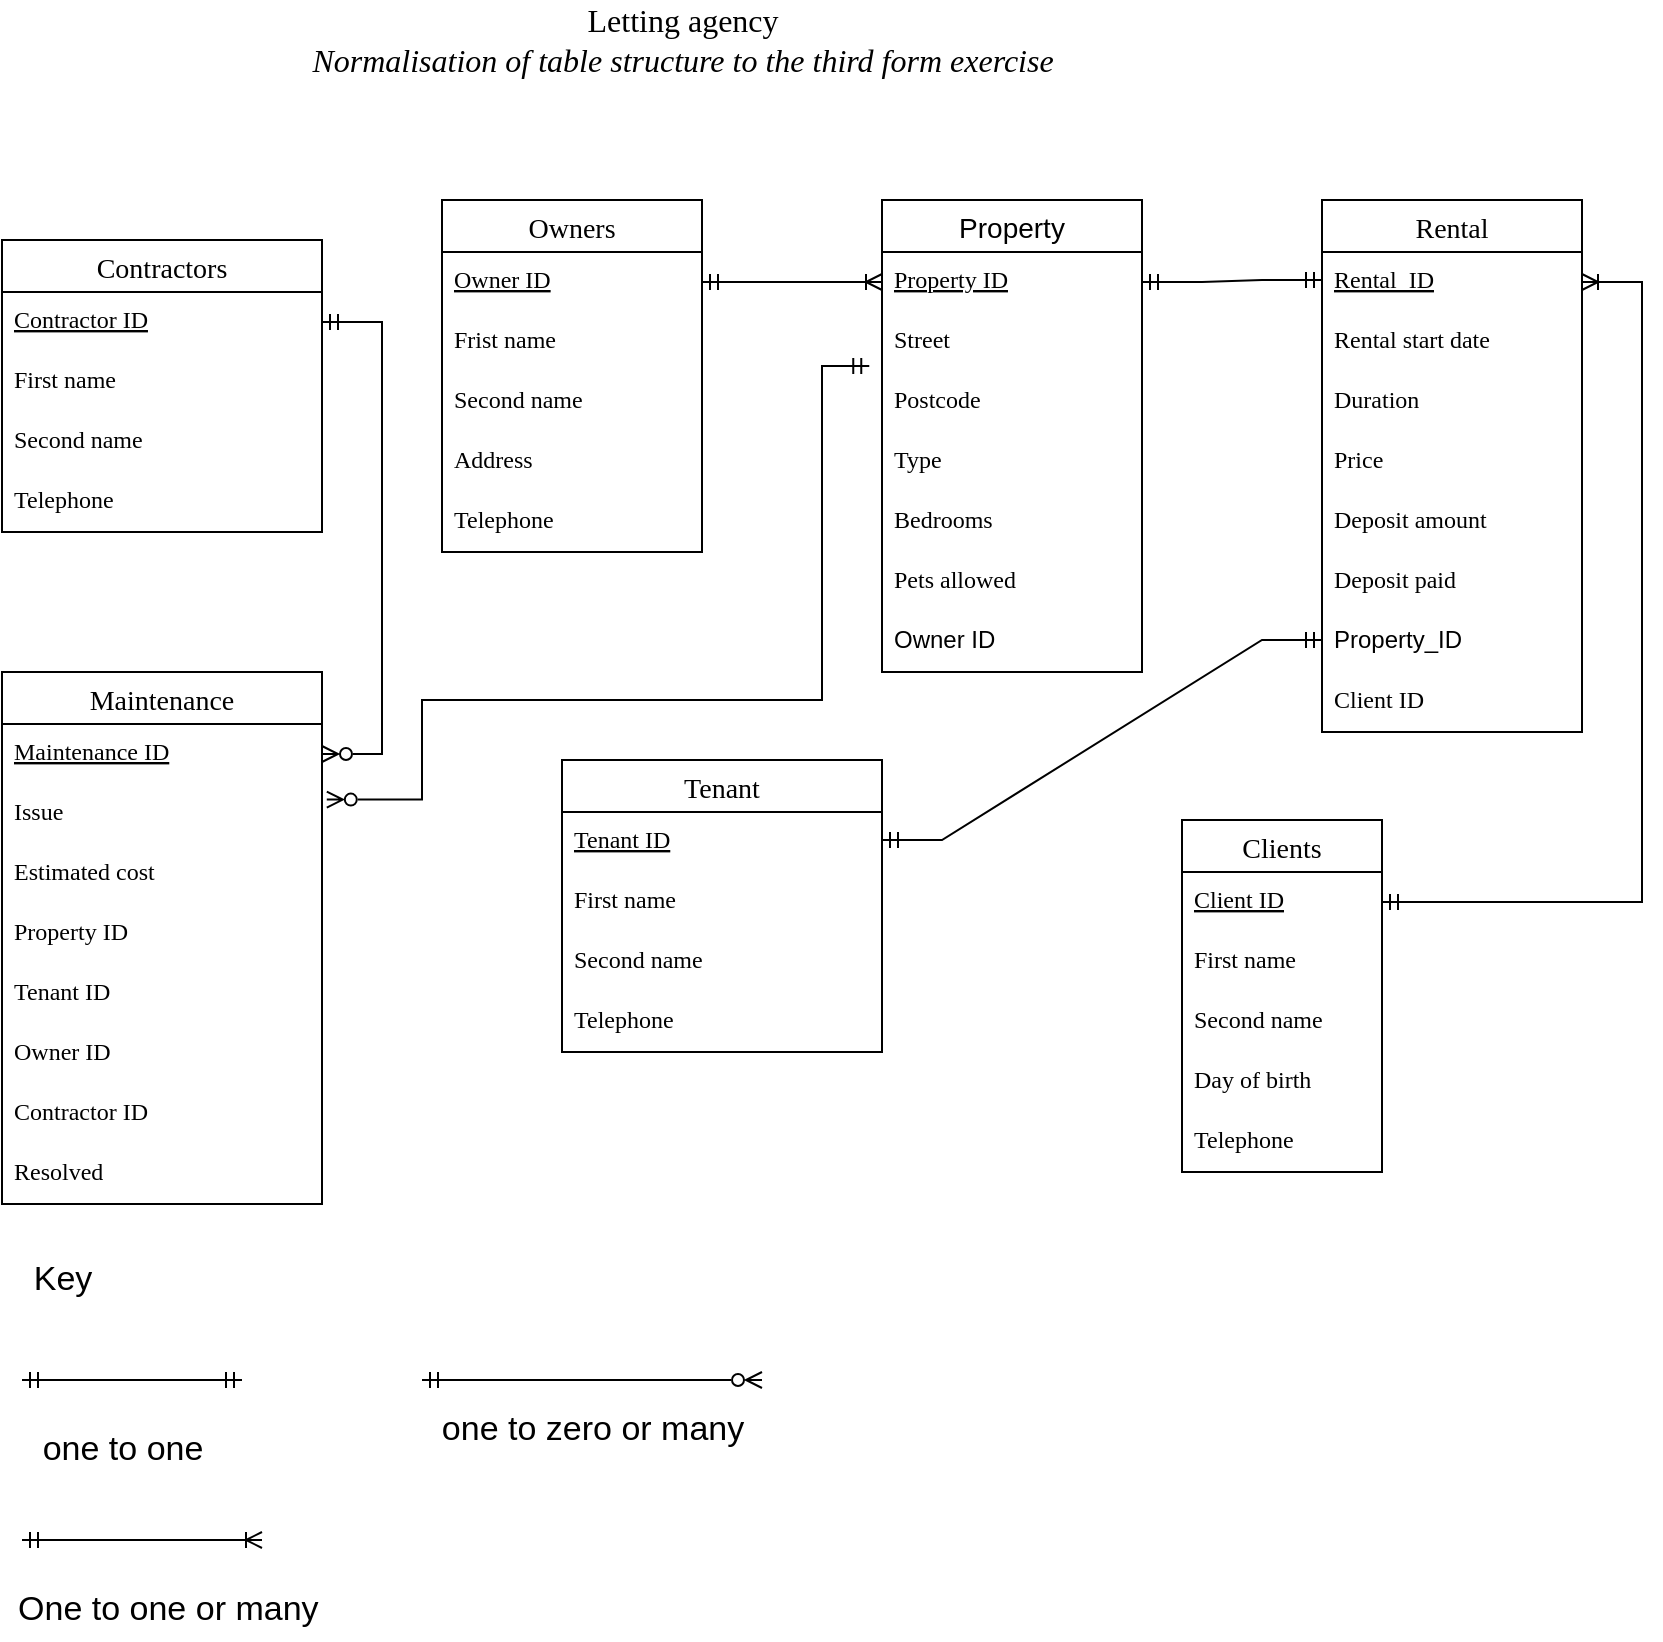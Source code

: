 <mxfile version="17.4.6" type="github">
  <diagram id="R2lEEEUBdFMjLlhIrx00" name="Page-1">
    <mxGraphModel dx="1038" dy="1671" grid="1" gridSize="10" guides="1" tooltips="1" connect="1" arrows="1" fold="1" page="1" pageScale="1" pageWidth="850" pageHeight="1100" math="0" shadow="0" extFonts="Permanent Marker^https://fonts.googleapis.com/css?family=Permanent+Marker">
      <root>
        <mxCell id="0" />
        <mxCell id="1" parent="0" />
        <mxCell id="IWv8I7C5dwKYRpesAwEO-52" value="Owners" style="swimlane;fontStyle=0;childLayout=stackLayout;horizontal=1;startSize=26;horizontalStack=0;resizeParent=1;resizeParentMax=0;resizeLast=0;collapsible=1;marginBottom=0;align=center;fontSize=14;fontFamily=Verdana;" parent="1" vertex="1">
          <mxGeometry x="230" y="80" width="130" height="176" as="geometry" />
        </mxCell>
        <mxCell id="IWv8I7C5dwKYRpesAwEO-80" value="Owner ID" style="text;strokeColor=none;fillColor=none;spacingLeft=4;spacingRight=4;overflow=hidden;rotatable=0;points=[[0,0.5],[1,0.5]];portConstraint=eastwest;fontSize=12;fontFamily=Verdana;align=left;fontStyle=4" parent="IWv8I7C5dwKYRpesAwEO-52" vertex="1">
          <mxGeometry y="26" width="130" height="30" as="geometry" />
        </mxCell>
        <mxCell id="IWv8I7C5dwKYRpesAwEO-53" value="Frist name" style="text;strokeColor=none;fillColor=none;spacingLeft=4;spacingRight=4;overflow=hidden;rotatable=0;points=[[0,0.5],[1,0.5]];portConstraint=eastwest;fontSize=12;fontFamily=Verdana;align=left;fontStyle=0" parent="IWv8I7C5dwKYRpesAwEO-52" vertex="1">
          <mxGeometry y="56" width="130" height="30" as="geometry" />
        </mxCell>
        <mxCell id="IWv8I7C5dwKYRpesAwEO-78" value="Second name" style="text;strokeColor=none;fillColor=none;spacingLeft=4;spacingRight=4;overflow=hidden;rotatable=0;points=[[0,0.5],[1,0.5]];portConstraint=eastwest;fontSize=12;fontFamily=Verdana;align=left;" parent="IWv8I7C5dwKYRpesAwEO-52" vertex="1">
          <mxGeometry y="86" width="130" height="30" as="geometry" />
        </mxCell>
        <mxCell id="IWv8I7C5dwKYRpesAwEO-54" value="Address" style="text;strokeColor=none;fillColor=none;spacingLeft=4;spacingRight=4;overflow=hidden;rotatable=0;points=[[0,0.5],[1,0.5]];portConstraint=eastwest;fontSize=12;fontFamily=Verdana;align=left;fontStyle=0" parent="IWv8I7C5dwKYRpesAwEO-52" vertex="1">
          <mxGeometry y="116" width="130" height="30" as="geometry" />
        </mxCell>
        <mxCell id="IWv8I7C5dwKYRpesAwEO-121" value="Telephone" style="text;strokeColor=none;fillColor=none;spacingLeft=4;spacingRight=4;overflow=hidden;rotatable=0;points=[[0,0.5],[1,0.5]];portConstraint=eastwest;fontSize=12;fontFamily=Verdana;" parent="IWv8I7C5dwKYRpesAwEO-52" vertex="1">
          <mxGeometry y="146" width="130" height="30" as="geometry" />
        </mxCell>
        <mxCell id="IWv8I7C5dwKYRpesAwEO-71" value="Property" style="swimlane;fontStyle=0;childLayout=stackLayout;horizontal=1;startSize=26;horizontalStack=0;resizeParent=1;resizeParentMax=0;resizeLast=0;collapsible=1;marginBottom=0;align=center;fontSize=14;fontFamily=Helvetica;" parent="1" vertex="1">
          <mxGeometry x="450" y="80" width="130" height="236" as="geometry" />
        </mxCell>
        <mxCell id="IWv8I7C5dwKYRpesAwEO-87" value="Property ID" style="text;strokeColor=none;fillColor=none;spacingLeft=4;spacingRight=4;overflow=hidden;rotatable=0;points=[[0,0.5],[1,0.5]];portConstraint=eastwest;fontSize=12;fontFamily=Verdana;fontStyle=4" parent="IWv8I7C5dwKYRpesAwEO-71" vertex="1">
          <mxGeometry y="26" width="130" height="30" as="geometry" />
        </mxCell>
        <mxCell id="IWv8I7C5dwKYRpesAwEO-72" value="Street" style="text;strokeColor=none;fillColor=none;spacingLeft=4;spacingRight=4;overflow=hidden;rotatable=0;points=[[0,0.5],[1,0.5]];portConstraint=eastwest;fontSize=12;fontFamily=Verdana;" parent="IWv8I7C5dwKYRpesAwEO-71" vertex="1">
          <mxGeometry y="56" width="130" height="30" as="geometry" />
        </mxCell>
        <mxCell id="IWv8I7C5dwKYRpesAwEO-107" value="Postcode" style="text;strokeColor=none;fillColor=none;spacingLeft=4;spacingRight=4;overflow=hidden;rotatable=0;points=[[0,0.5],[1,0.5]];portConstraint=eastwest;fontSize=12;fontFamily=Verdana;" parent="IWv8I7C5dwKYRpesAwEO-71" vertex="1">
          <mxGeometry y="86" width="130" height="30" as="geometry" />
        </mxCell>
        <mxCell id="IWv8I7C5dwKYRpesAwEO-73" value="Type" style="text;strokeColor=none;fillColor=none;spacingLeft=4;spacingRight=4;overflow=hidden;rotatable=0;points=[[0,0.5],[1,0.5]];portConstraint=eastwest;fontSize=12;fontFamily=Verdana;" parent="IWv8I7C5dwKYRpesAwEO-71" vertex="1">
          <mxGeometry y="116" width="130" height="30" as="geometry" />
        </mxCell>
        <mxCell id="IWv8I7C5dwKYRpesAwEO-74" value="Bedrooms" style="text;strokeColor=none;fillColor=none;spacingLeft=4;spacingRight=4;overflow=hidden;rotatable=0;points=[[0,0.5],[1,0.5]];portConstraint=eastwest;fontSize=12;fontFamily=Verdana;" parent="IWv8I7C5dwKYRpesAwEO-71" vertex="1">
          <mxGeometry y="146" width="130" height="30" as="geometry" />
        </mxCell>
        <mxCell id="IWv8I7C5dwKYRpesAwEO-124" value="Pets allowed" style="text;strokeColor=none;fillColor=none;spacingLeft=4;spacingRight=4;overflow=hidden;rotatable=0;points=[[0,0.5],[1,0.5]];portConstraint=eastwest;fontSize=12;fontFamily=Verdana;" parent="IWv8I7C5dwKYRpesAwEO-71" vertex="1">
          <mxGeometry y="176" width="130" height="30" as="geometry" />
        </mxCell>
        <mxCell id="IWv8I7C5dwKYRpesAwEO-81" value="Owner ID" style="text;strokeColor=none;fillColor=none;spacingLeft=4;spacingRight=4;overflow=hidden;rotatable=0;points=[[0,0.5],[1,0.5]];portConstraint=eastwest;fontSize=12;fontFamily=Helvetica;" parent="IWv8I7C5dwKYRpesAwEO-71" vertex="1">
          <mxGeometry y="206" width="130" height="30" as="geometry" />
        </mxCell>
        <mxCell id="IWv8I7C5dwKYRpesAwEO-83" value="Rental" style="swimlane;fontStyle=0;childLayout=stackLayout;horizontal=1;startSize=26;horizontalStack=0;resizeParent=1;resizeParentMax=0;resizeLast=0;collapsible=1;marginBottom=0;align=center;fontSize=14;fontFamily=Verdana;" parent="1" vertex="1">
          <mxGeometry x="670" y="80" width="130" height="266" as="geometry" />
        </mxCell>
        <mxCell id="IWv8I7C5dwKYRpesAwEO-98" value="Rental_ID" style="text;strokeColor=none;fillColor=none;spacingLeft=4;spacingRight=4;overflow=hidden;rotatable=0;points=[[0,0.5],[1,0.5]];portConstraint=eastwest;fontSize=12;fontFamily=Verdana;fontStyle=4" parent="IWv8I7C5dwKYRpesAwEO-83" vertex="1">
          <mxGeometry y="26" width="130" height="30" as="geometry" />
        </mxCell>
        <mxCell id="IWv8I7C5dwKYRpesAwEO-84" value="Rental start date" style="text;strokeColor=none;fillColor=none;spacingLeft=4;spacingRight=4;overflow=hidden;rotatable=0;points=[[0,0.5],[1,0.5]];portConstraint=eastwest;fontSize=12;fontFamily=Verdana;" parent="IWv8I7C5dwKYRpesAwEO-83" vertex="1">
          <mxGeometry y="56" width="130" height="30" as="geometry" />
        </mxCell>
        <mxCell id="IWv8I7C5dwKYRpesAwEO-85" value="Duration" style="text;strokeColor=none;fillColor=none;spacingLeft=4;spacingRight=4;overflow=hidden;rotatable=0;points=[[0,0.5],[1,0.5]];portConstraint=eastwest;fontSize=12;fontFamily=Verdana;" parent="IWv8I7C5dwKYRpesAwEO-83" vertex="1">
          <mxGeometry y="86" width="130" height="30" as="geometry" />
        </mxCell>
        <mxCell id="IWv8I7C5dwKYRpesAwEO-77" value="Price" style="text;strokeColor=none;fillColor=none;spacingLeft=4;spacingRight=4;overflow=hidden;rotatable=0;points=[[0,0.5],[1,0.5]];portConstraint=eastwest;fontSize=12;fontFamily=Verdana;" parent="IWv8I7C5dwKYRpesAwEO-83" vertex="1">
          <mxGeometry y="116" width="130" height="30" as="geometry" />
        </mxCell>
        <mxCell id="IWv8I7C5dwKYRpesAwEO-86" value="Deposit amount" style="text;strokeColor=none;fillColor=none;spacingLeft=4;spacingRight=4;overflow=hidden;rotatable=0;points=[[0,0.5],[1,0.5]];portConstraint=eastwest;fontSize=12;fontFamily=Verdana;" parent="IWv8I7C5dwKYRpesAwEO-83" vertex="1">
          <mxGeometry y="146" width="130" height="30" as="geometry" />
        </mxCell>
        <mxCell id="IWv8I7C5dwKYRpesAwEO-92" value="Deposit paid" style="text;strokeColor=none;fillColor=none;spacingLeft=4;spacingRight=4;overflow=hidden;rotatable=0;points=[[0,0.5],[1,0.5]];portConstraint=eastwest;fontSize=12;fontFamily=Verdana;" parent="IWv8I7C5dwKYRpesAwEO-83" vertex="1">
          <mxGeometry y="176" width="130" height="30" as="geometry" />
        </mxCell>
        <mxCell id="TSm-aED56H8IwhckzlyO-5" value="Property_ID" style="text;strokeColor=none;fillColor=none;spacingLeft=4;spacingRight=4;overflow=hidden;rotatable=0;points=[[0,0.5],[1,0.5]];portConstraint=eastwest;fontSize=12;dashed=1;" vertex="1" parent="IWv8I7C5dwKYRpesAwEO-83">
          <mxGeometry y="206" width="130" height="30" as="geometry" />
        </mxCell>
        <mxCell id="IWv8I7C5dwKYRpesAwEO-110" value="Client ID" style="text;strokeColor=none;fillColor=none;spacingLeft=4;spacingRight=4;overflow=hidden;rotatable=0;points=[[0,0.5],[1,0.5]];portConstraint=eastwest;fontSize=12;fontFamily=Verdana;fontStyle=0;dashed=1;strokeWidth=2;perimeterSpacing=5;verticalAlign=top;" parent="IWv8I7C5dwKYRpesAwEO-83" vertex="1">
          <mxGeometry y="236" width="130" height="30" as="geometry" />
        </mxCell>
        <mxCell id="IWv8I7C5dwKYRpesAwEO-100" value="Contractors" style="swimlane;fontStyle=0;childLayout=stackLayout;horizontal=1;startSize=26;horizontalStack=0;resizeParent=1;resizeParentMax=0;resizeLast=0;collapsible=1;marginBottom=0;align=center;fontSize=14;fontFamily=Verdana;" parent="1" vertex="1">
          <mxGeometry x="10" y="100" width="160" height="146" as="geometry" />
        </mxCell>
        <mxCell id="IWv8I7C5dwKYRpesAwEO-101" value="Contractor ID" style="text;strokeColor=none;fillColor=none;spacingLeft=4;spacingRight=4;overflow=hidden;rotatable=0;points=[[0,0.5],[1,0.5]];portConstraint=eastwest;fontSize=12;fontFamily=Verdana;fontStyle=4" parent="IWv8I7C5dwKYRpesAwEO-100" vertex="1">
          <mxGeometry y="26" width="160" height="30" as="geometry" />
        </mxCell>
        <mxCell id="IWv8I7C5dwKYRpesAwEO-102" value="First name" style="text;strokeColor=none;fillColor=none;spacingLeft=4;spacingRight=4;overflow=hidden;rotatable=0;points=[[0,0.5],[1,0.5]];portConstraint=eastwest;fontSize=12;fontFamily=Verdana;" parent="IWv8I7C5dwKYRpesAwEO-100" vertex="1">
          <mxGeometry y="56" width="160" height="30" as="geometry" />
        </mxCell>
        <mxCell id="IWv8I7C5dwKYRpesAwEO-103" value="Second name" style="text;strokeColor=none;fillColor=none;spacingLeft=4;spacingRight=4;overflow=hidden;rotatable=0;points=[[0,0.5],[1,0.5]];portConstraint=eastwest;fontSize=12;fontFamily=Verdana;" parent="IWv8I7C5dwKYRpesAwEO-100" vertex="1">
          <mxGeometry y="86" width="160" height="30" as="geometry" />
        </mxCell>
        <mxCell id="IWv8I7C5dwKYRpesAwEO-176" value="Telephone" style="text;strokeColor=none;fillColor=none;spacingLeft=4;spacingRight=4;overflow=hidden;rotatable=0;points=[[0,0.5],[1,0.5]];portConstraint=eastwest;fontSize=12;fontFamily=Verdana;" parent="IWv8I7C5dwKYRpesAwEO-100" vertex="1">
          <mxGeometry y="116" width="160" height="30" as="geometry" />
        </mxCell>
        <mxCell id="IWv8I7C5dwKYRpesAwEO-65" value="Clients" style="swimlane;fontStyle=0;childLayout=stackLayout;horizontal=1;startSize=26;horizontalStack=0;resizeParent=1;resizeParentMax=0;resizeLast=0;collapsible=1;marginBottom=0;align=center;fontSize=14;fontFamily=Verdana;" parent="1" vertex="1">
          <mxGeometry x="600" y="390" width="100" height="176" as="geometry" />
        </mxCell>
        <mxCell id="IWv8I7C5dwKYRpesAwEO-99" value="Client ID" style="text;strokeColor=none;fillColor=none;spacingLeft=4;spacingRight=4;overflow=hidden;rotatable=0;points=[[0,0.5],[1,0.5]];portConstraint=eastwest;fontSize=12;fontFamily=Verdana;align=left;fontStyle=4" parent="IWv8I7C5dwKYRpesAwEO-65" vertex="1">
          <mxGeometry y="26" width="100" height="30" as="geometry" />
        </mxCell>
        <mxCell id="IWv8I7C5dwKYRpesAwEO-66" value="First name" style="text;strokeColor=none;fillColor=none;spacingLeft=4;spacingRight=4;overflow=hidden;rotatable=0;points=[[0,0.5],[1,0.5]];portConstraint=eastwest;fontSize=12;fontFamily=Verdana;align=left;" parent="IWv8I7C5dwKYRpesAwEO-65" vertex="1">
          <mxGeometry y="56" width="100" height="30" as="geometry" />
        </mxCell>
        <mxCell id="IWv8I7C5dwKYRpesAwEO-79" value="Second name" style="text;strokeColor=none;fillColor=none;spacingLeft=4;spacingRight=4;overflow=hidden;rotatable=0;points=[[0,0.5],[1,0.5]];portConstraint=eastwest;fontSize=12;fontFamily=Verdana;align=left;" parent="IWv8I7C5dwKYRpesAwEO-65" vertex="1">
          <mxGeometry y="86" width="100" height="30" as="geometry" />
        </mxCell>
        <mxCell id="IWv8I7C5dwKYRpesAwEO-67" value="Day of birth" style="text;strokeColor=none;fillColor=none;spacingLeft=4;spacingRight=4;overflow=hidden;rotatable=0;points=[[0,0.5],[1,0.5]];portConstraint=eastwest;fontSize=12;fontFamily=Verdana;align=left;" parent="IWv8I7C5dwKYRpesAwEO-65" vertex="1">
          <mxGeometry y="116" width="100" height="30" as="geometry" />
        </mxCell>
        <mxCell id="IWv8I7C5dwKYRpesAwEO-122" value="Telephone" style="text;strokeColor=none;fillColor=none;spacingLeft=4;spacingRight=4;overflow=hidden;rotatable=0;points=[[0,0.5],[1,0.5]];portConstraint=eastwest;fontSize=12;fontFamily=Verdana;" parent="IWv8I7C5dwKYRpesAwEO-65" vertex="1">
          <mxGeometry y="146" width="100" height="30" as="geometry" />
        </mxCell>
        <mxCell id="IWv8I7C5dwKYRpesAwEO-142" value="Maintenance" style="swimlane;fontStyle=0;childLayout=stackLayout;horizontal=1;startSize=26;horizontalStack=0;resizeParent=1;resizeParentMax=0;resizeLast=0;collapsible=1;marginBottom=0;align=center;fontSize=14;fontFamily=Verdana;" parent="1" vertex="1">
          <mxGeometry x="10" y="316" width="160" height="266" as="geometry" />
        </mxCell>
        <mxCell id="IWv8I7C5dwKYRpesAwEO-148" value="Maintenance ID" style="text;strokeColor=none;fillColor=none;spacingLeft=4;spacingRight=4;overflow=hidden;rotatable=0;points=[[0,0.5],[1,0.5]];portConstraint=eastwest;fontSize=12;fontFamily=Verdana;fontStyle=4" parent="IWv8I7C5dwKYRpesAwEO-142" vertex="1">
          <mxGeometry y="26" width="160" height="30" as="geometry" />
        </mxCell>
        <mxCell id="IWv8I7C5dwKYRpesAwEO-150" value="Issue" style="text;strokeColor=none;fillColor=none;spacingLeft=4;spacingRight=4;overflow=hidden;rotatable=0;points=[[0,0.5],[1,0.5]];portConstraint=eastwest;fontSize=12;fontFamily=Verdana;" parent="IWv8I7C5dwKYRpesAwEO-142" vertex="1">
          <mxGeometry y="56" width="160" height="30" as="geometry" />
        </mxCell>
        <mxCell id="IWv8I7C5dwKYRpesAwEO-91" value="Estimated cost" style="text;strokeColor=none;fillColor=none;spacingLeft=4;spacingRight=4;overflow=hidden;rotatable=0;points=[[0,0.5],[1,0.5]];portConstraint=eastwest;fontSize=12;fontFamily=Verdana;" parent="IWv8I7C5dwKYRpesAwEO-142" vertex="1">
          <mxGeometry y="86" width="160" height="30" as="geometry" />
        </mxCell>
        <mxCell id="IWv8I7C5dwKYRpesAwEO-143" value="Property ID" style="text;strokeColor=none;fillColor=none;spacingLeft=4;spacingRight=4;overflow=hidden;rotatable=0;points=[[0,0.5],[1,0.5]];portConstraint=eastwest;fontSize=12;fontFamily=Verdana;" parent="IWv8I7C5dwKYRpesAwEO-142" vertex="1">
          <mxGeometry y="116" width="160" height="30" as="geometry" />
        </mxCell>
        <mxCell id="IWv8I7C5dwKYRpesAwEO-157" value="Tenant ID" style="text;strokeColor=none;fillColor=none;spacingLeft=4;spacingRight=4;overflow=hidden;rotatable=0;points=[[0,0.5],[1,0.5]];portConstraint=eastwest;fontSize=12;fontFamily=Verdana;" parent="IWv8I7C5dwKYRpesAwEO-142" vertex="1">
          <mxGeometry y="146" width="160" height="30" as="geometry" />
        </mxCell>
        <mxCell id="IWv8I7C5dwKYRpesAwEO-149" value="Owner ID" style="text;strokeColor=none;fillColor=none;spacingLeft=4;spacingRight=4;overflow=hidden;rotatable=0;points=[[0,0.5],[1,0.5]];portConstraint=eastwest;fontSize=12;fontFamily=Verdana;" parent="IWv8I7C5dwKYRpesAwEO-142" vertex="1">
          <mxGeometry y="176" width="160" height="30" as="geometry" />
        </mxCell>
        <mxCell id="IWv8I7C5dwKYRpesAwEO-163" value="Contractor ID" style="text;strokeColor=none;fillColor=none;spacingLeft=4;spacingRight=4;overflow=hidden;rotatable=0;points=[[0,0.5],[1,0.5]];portConstraint=eastwest;fontSize=12;fontFamily=Verdana;" parent="IWv8I7C5dwKYRpesAwEO-142" vertex="1">
          <mxGeometry y="206" width="160" height="30" as="geometry" />
        </mxCell>
        <mxCell id="IWv8I7C5dwKYRpesAwEO-160" value="Resolved" style="text;strokeColor=none;fillColor=none;spacingLeft=4;spacingRight=4;overflow=hidden;rotatable=0;points=[[0,0.5],[1,0.5]];portConstraint=eastwest;fontSize=12;fontFamily=Verdana;" parent="IWv8I7C5dwKYRpesAwEO-142" vertex="1">
          <mxGeometry y="236" width="160" height="30" as="geometry" />
        </mxCell>
        <mxCell id="IWv8I7C5dwKYRpesAwEO-152" value="Tenant" style="swimlane;fontStyle=0;childLayout=stackLayout;horizontal=1;startSize=26;horizontalStack=0;resizeParent=1;resizeParentMax=0;resizeLast=0;collapsible=1;marginBottom=0;align=center;fontSize=14;fontFamily=Verdana;" parent="1" vertex="1">
          <mxGeometry x="290" y="360" width="160" height="146" as="geometry" />
        </mxCell>
        <mxCell id="IWv8I7C5dwKYRpesAwEO-156" value="Tenant ID" style="text;strokeColor=none;fillColor=none;spacingLeft=4;spacingRight=4;overflow=hidden;rotatable=0;points=[[0,0.5],[1,0.5]];portConstraint=eastwest;fontSize=12;fontFamily=Verdana;fontStyle=4" parent="IWv8I7C5dwKYRpesAwEO-152" vertex="1">
          <mxGeometry y="26" width="160" height="30" as="geometry" />
        </mxCell>
        <mxCell id="IWv8I7C5dwKYRpesAwEO-153" value="First name" style="text;strokeColor=none;fillColor=none;spacingLeft=4;spacingRight=4;overflow=hidden;rotatable=0;points=[[0,0.5],[1,0.5]];portConstraint=eastwest;fontSize=12;fontFamily=Verdana;" parent="IWv8I7C5dwKYRpesAwEO-152" vertex="1">
          <mxGeometry y="56" width="160" height="30" as="geometry" />
        </mxCell>
        <mxCell id="IWv8I7C5dwKYRpesAwEO-154" value="Second name" style="text;strokeColor=none;fillColor=none;spacingLeft=4;spacingRight=4;overflow=hidden;rotatable=0;points=[[0,0.5],[1,0.5]];portConstraint=eastwest;fontSize=12;fontFamily=Verdana;" parent="IWv8I7C5dwKYRpesAwEO-152" vertex="1">
          <mxGeometry y="86" width="160" height="30" as="geometry" />
        </mxCell>
        <mxCell id="IWv8I7C5dwKYRpesAwEO-181" value="Telephone" style="text;strokeColor=none;fillColor=none;spacingLeft=4;spacingRight=4;overflow=hidden;rotatable=0;points=[[0,0.5],[1,0.5]];portConstraint=eastwest;fontSize=12;fontFamily=Verdana;" parent="IWv8I7C5dwKYRpesAwEO-152" vertex="1">
          <mxGeometry y="116" width="160" height="30" as="geometry" />
        </mxCell>
        <mxCell id="IWv8I7C5dwKYRpesAwEO-164" value="&lt;font style=&quot;font-size: 16px&quot;&gt;Letting agency&lt;br&gt;&lt;i&gt;Normalisation of table structure to the third form exercise&lt;/i&gt;&lt;br&gt;&lt;/font&gt;" style="text;html=1;align=center;verticalAlign=middle;resizable=0;points=[];autosize=1;strokeColor=none;fillColor=none;fontSize=13;fontFamily=Verdana;" parent="1" vertex="1">
          <mxGeometry x="110" y="-20" width="480" height="40" as="geometry" />
        </mxCell>
        <mxCell id="TSm-aED56H8IwhckzlyO-3" value="" style="edgeStyle=entityRelationEdgeStyle;fontSize=12;html=1;endArrow=ERmandOne;startArrow=ERmandOne;rounded=0;exitX=1;exitY=0.5;exitDx=0;exitDy=0;" edge="1" parent="1" source="IWv8I7C5dwKYRpesAwEO-87">
          <mxGeometry width="100" height="100" relative="1" as="geometry">
            <mxPoint x="580" y="140" as="sourcePoint" />
            <mxPoint x="670" y="120" as="targetPoint" />
          </mxGeometry>
        </mxCell>
        <mxCell id="TSm-aED56H8IwhckzlyO-6" value="" style="edgeStyle=entityRelationEdgeStyle;fontSize=12;html=1;endArrow=ERoneToMany;startArrow=ERmandOne;rounded=0;entryX=0;entryY=0.5;entryDx=0;entryDy=0;strokeWidth=1;startFill=0;" edge="1" parent="1" target="IWv8I7C5dwKYRpesAwEO-87">
          <mxGeometry width="100" height="100" relative="1" as="geometry">
            <mxPoint x="360" y="121" as="sourcePoint" />
            <mxPoint x="440" y="290" as="targetPoint" />
          </mxGeometry>
        </mxCell>
        <mxCell id="TSm-aED56H8IwhckzlyO-8" value="" style="edgeStyle=entityRelationEdgeStyle;fontSize=12;html=1;endArrow=ERoneToMany;startArrow=ERmandOne;rounded=0;strokeWidth=1;endFill=0;" edge="1" parent="1" source="IWv8I7C5dwKYRpesAwEO-99" target="IWv8I7C5dwKYRpesAwEO-98">
          <mxGeometry width="100" height="100" relative="1" as="geometry">
            <mxPoint x="610" y="480" as="sourcePoint" />
            <mxPoint x="670" y="330" as="targetPoint" />
          </mxGeometry>
        </mxCell>
        <mxCell id="TSm-aED56H8IwhckzlyO-11" style="edgeStyle=none;rounded=0;orthogonalLoop=1;jettySize=auto;html=1;exitX=0.75;exitY=0;exitDx=0;exitDy=0;endArrow=ERone;endFill=0;strokeWidth=1;" edge="1" parent="1" source="IWv8I7C5dwKYRpesAwEO-152" target="IWv8I7C5dwKYRpesAwEO-152">
          <mxGeometry relative="1" as="geometry" />
        </mxCell>
        <mxCell id="TSm-aED56H8IwhckzlyO-12" value="" style="edgeStyle=entityRelationEdgeStyle;fontSize=12;html=1;endArrow=ERmandOne;startArrow=ERmandOne;rounded=0;strokeWidth=1;" edge="1" parent="1">
          <mxGeometry width="100" height="100" relative="1" as="geometry">
            <mxPoint x="450" y="400" as="sourcePoint" />
            <mxPoint x="670" y="300" as="targetPoint" />
          </mxGeometry>
        </mxCell>
        <mxCell id="TSm-aED56H8IwhckzlyO-15" value="" style="edgeStyle=entityRelationEdgeStyle;fontSize=12;html=1;endArrow=ERmandOne;startArrow=ERzeroToMany;rounded=0;strokeWidth=1;endFill=0;startFill=0;" edge="1" parent="1" source="IWv8I7C5dwKYRpesAwEO-148" target="IWv8I7C5dwKYRpesAwEO-101">
          <mxGeometry width="100" height="100" relative="1" as="geometry">
            <mxPoint x="180" y="410" as="sourcePoint" />
            <mxPoint x="180" y="130" as="targetPoint" />
          </mxGeometry>
        </mxCell>
        <mxCell id="TSm-aED56H8IwhckzlyO-18" value="" style="edgeStyle=orthogonalEdgeStyle;fontSize=12;html=1;endArrow=ERmandOne;startArrow=ERzeroToMany;strokeWidth=1;entryX=-0.049;entryY=-0.1;entryDx=0;entryDy=0;entryPerimeter=0;exitX=1.015;exitY=0.26;exitDx=0;exitDy=0;exitPerimeter=0;rounded=0;startFill=0;endFill=0;" edge="1" parent="1" source="IWv8I7C5dwKYRpesAwEO-150" target="IWv8I7C5dwKYRpesAwEO-107">
          <mxGeometry width="100" height="100" relative="1" as="geometry">
            <mxPoint x="330" y="330" as="sourcePoint" />
            <mxPoint x="430" y="230" as="targetPoint" />
            <Array as="points">
              <mxPoint x="220" y="380" />
              <mxPoint x="220" y="330" />
              <mxPoint x="420" y="330" />
              <mxPoint x="420" y="163" />
            </Array>
          </mxGeometry>
        </mxCell>
        <mxCell id="TSm-aED56H8IwhckzlyO-19" value="&lt;font style=&quot;font-size: 17px&quot;&gt;Key&lt;/font&gt;" style="text;html=1;align=center;verticalAlign=middle;resizable=0;points=[];autosize=1;strokeColor=none;fillColor=none;" vertex="1" parent="1">
          <mxGeometry x="20" y="610" width="40" height="20" as="geometry" />
        </mxCell>
        <mxCell id="TSm-aED56H8IwhckzlyO-20" value="" style="edgeStyle=entityRelationEdgeStyle;fontSize=12;html=1;endArrow=ERmandOne;startArrow=ERmandOne;rounded=0;strokeWidth=1;" edge="1" parent="1">
          <mxGeometry width="100" height="100" relative="1" as="geometry">
            <mxPoint x="20" y="670" as="sourcePoint" />
            <mxPoint x="130" y="670" as="targetPoint" />
          </mxGeometry>
        </mxCell>
        <mxCell id="TSm-aED56H8IwhckzlyO-23" value="" style="edgeStyle=entityRelationEdgeStyle;fontSize=12;html=1;endArrow=ERoneToMany;startArrow=ERmandOne;rounded=0;strokeWidth=1;endFill=0;" edge="1" parent="1">
          <mxGeometry width="100" height="100" relative="1" as="geometry">
            <mxPoint x="20" y="750" as="sourcePoint" />
            <mxPoint x="140" y="750" as="targetPoint" />
          </mxGeometry>
        </mxCell>
        <mxCell id="TSm-aED56H8IwhckzlyO-24" value="One to one or many&amp;nbsp;" style="text;html=1;align=center;verticalAlign=middle;resizable=0;points=[];autosize=1;strokeColor=none;fillColor=none;fontSize=17;" vertex="1" parent="1">
          <mxGeometry x="10" y="770" width="170" height="30" as="geometry" />
        </mxCell>
        <mxCell id="TSm-aED56H8IwhckzlyO-25" value="" style="fontSize=12;html=1;endArrow=ERmandOne;startArrow=ERzeroToMany;rounded=0;strokeWidth=1;endFill=0;startFill=0;" edge="1" parent="1">
          <mxGeometry width="100" height="100" relative="1" as="geometry">
            <mxPoint x="390" y="670" as="sourcePoint" />
            <mxPoint x="220" y="670" as="targetPoint" />
          </mxGeometry>
        </mxCell>
        <mxCell id="TSm-aED56H8IwhckzlyO-26" value="one to zero or many" style="text;html=1;align=center;verticalAlign=middle;resizable=0;points=[];autosize=1;strokeColor=none;fillColor=none;fontSize=17;" vertex="1" parent="1">
          <mxGeometry x="220" y="680" width="170" height="30" as="geometry" />
        </mxCell>
        <mxCell id="TSm-aED56H8IwhckzlyO-27" value="one to one" style="text;html=1;align=center;verticalAlign=middle;resizable=0;points=[];autosize=1;strokeColor=none;fillColor=none;fontSize=17;" vertex="1" parent="1">
          <mxGeometry x="20" y="690" width="100" height="30" as="geometry" />
        </mxCell>
      </root>
    </mxGraphModel>
  </diagram>
</mxfile>
